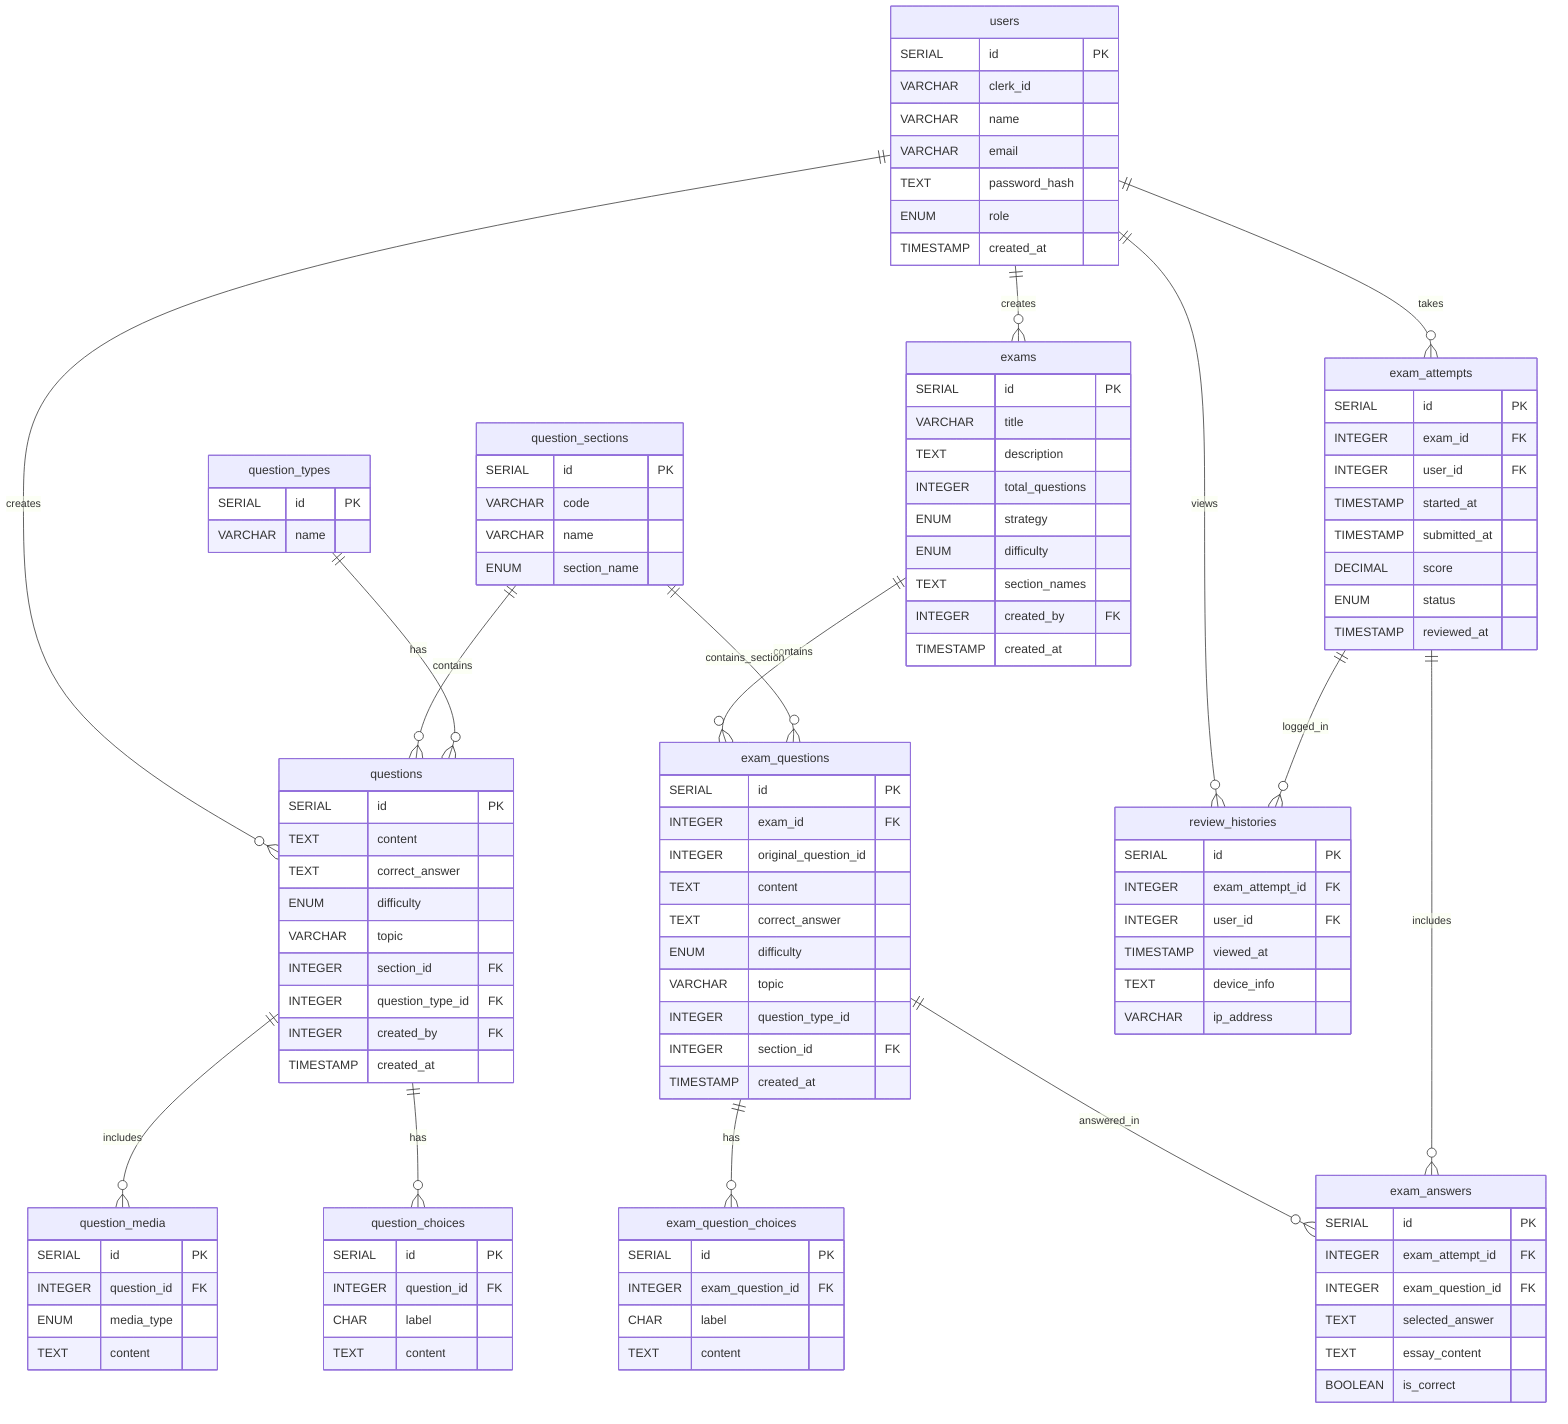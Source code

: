 ---
id: 1cfaf9e1-3b3e-4476-9d76-d0fa9614cd56
---
erDiagram

users {
  SERIAL id PK
  VARCHAR clerk_id
  VARCHAR name
  VARCHAR email
  TEXT password_hash
  ENUM role
  TIMESTAMP created_at
}

question_sections {
  SERIAL id PK
  VARCHAR code
  VARCHAR name
  ENUM section_name
}

question_types {
  SERIAL id PK
  VARCHAR name
}

questions {
  SERIAL id PK
  TEXT content
  TEXT correct_answer
  ENUM difficulty
  VARCHAR topic
  INTEGER section_id FK
  INTEGER question_type_id FK
  INTEGER created_by FK
  TIMESTAMP created_at
}

question_media {
  SERIAL id PK
  INTEGER question_id FK
  ENUM media_type
  TEXT content
}

question_choices {
  SERIAL id PK
  INTEGER question_id FK
  CHAR label
  TEXT content
}

exams {
  SERIAL id PK
  VARCHAR title
  TEXT description
  INTEGER total_questions
  ENUM strategy
  ENUM difficulty
  TEXT section_names
  INTEGER created_by FK
  TIMESTAMP created_at
}

exam_questions {
  SERIAL id PK
  INTEGER exam_id FK
  INTEGER original_question_id
  TEXT content
  TEXT correct_answer
  ENUM difficulty
  VARCHAR topic
  INTEGER question_type_id
  INTEGER section_id FK
  TIMESTAMP created_at
}

exam_question_choices {
  SERIAL id PK
  INTEGER exam_question_id FK
  CHAR label
  TEXT content
}

exam_attempts {
  SERIAL id PK
  INTEGER exam_id FK
  INTEGER user_id FK
  TIMESTAMP started_at
  TIMESTAMP submitted_at
  DECIMAL score
  ENUM status
  TIMESTAMP reviewed_at
}

exam_answers {
  SERIAL id PK
  INTEGER exam_attempt_id FK
  INTEGER exam_question_id FK
  TEXT selected_answer
  TEXT essay_content
  BOOLEAN is_correct
}

review_histories {
  SERIAL id PK
  INTEGER exam_attempt_id FK
  INTEGER user_id FK
  TIMESTAMP viewed_at
  TEXT device_info
  VARCHAR ip_address
}

users ||--o{ questions : creates
users ||--o{ exams : creates
users ||--o{ exam_attempts : takes
users ||--o{ review_histories : views

question_sections ||--o{ questions : contains
question_types ||--o{ questions : has
questions ||--o{ question_media : includes
questions ||--o{ question_choices : has

exams ||--o{ exam_questions : contains
exam_questions ||--o{ exam_question_choices : has
exam_questions ||--o{ exam_answers : answered_in

exam_attempts ||--o{ exam_answers : includes
exam_attempts ||--o{ review_histories : logged_in

question_sections ||--o{ exam_questions : contains_section